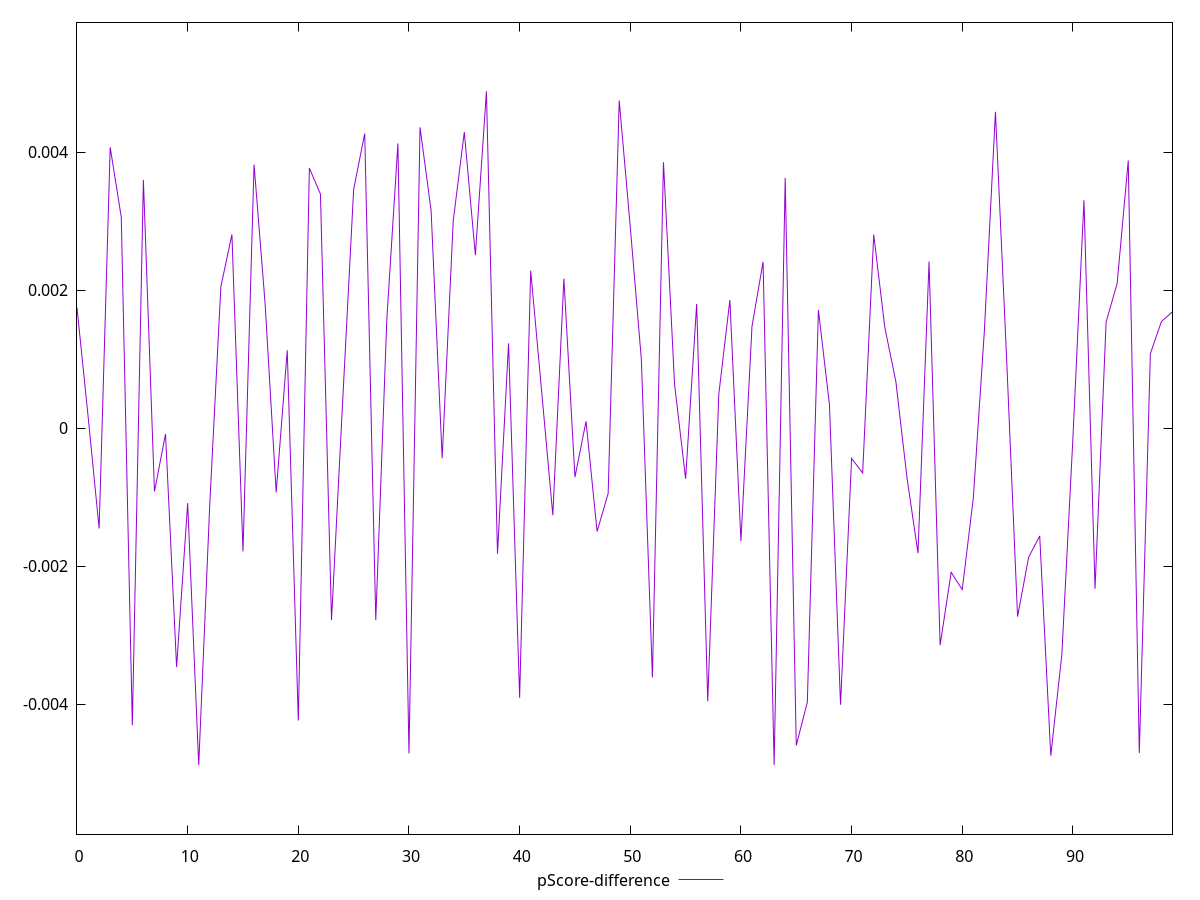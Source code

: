 reset

$pScoreDifference <<EOF
0 0.0017438408943809547
1 0.0001729939306596793
2 -0.001455494788074746
3 0.004069675984425054
4 0.003057192455102737
5 -0.004305759386347446
6 0.0035963622937599526
7 -0.0009190465120870461
8 -0.00008682793382017162
9 -0.003461851911877062
10 -0.0010871520033372273
11 -0.00488483911151209
12 -0.001099614757866121
13 0.002047964673197473
14 0.0028068889805996818
15 -0.0017869267395688448
16 0.0038202020493885054
17 0.0018015145666116783
18 -0.0009317990398452318
19 0.0011281409377949247
20 -0.004238371951538682
21 0.003768329527296674
22 0.0033908085982130576
23 -0.002782824921665419
24 0.0003644562403242353
25 0.0034566579172558842
26 0.0042690935995992225
27 -0.002783331405697892
28 0.0015802745716764297
29 0.004125520225133645
30 -0.004714741726677539
31 0.004358774396414531
32 0.0031497511394042166
33 -0.0004369261006334415
34 0.0030027564063204813
35 0.00428996990103327
36 0.002507508177123835
37 0.004881011348625572
38 -0.0018217717866926744
39 0.0012283570002125273
40 -0.003909376991020546
41 0.0022812409179951143
42 0.0005146201920772364
43 -0.001263002758167311
44 0.0021664112656005208
45 -0.0007109636371519339
46 0.0000981718502040714
47 -0.0014997383937359887
48 -0.0009476985399524962
49 0.00474751357649906
50 0.00291188426044528
51 0.0009984601099272405
52 -0.0036151325284677627
53 0.003852316954609922
54 0.0006384199184401758
55 -0.0007349597760298691
56 0.001798266009671274
57 -0.00395901267877205
58 0.0004915062182694972
59 0.001854421076979149
60 -0.001637000072451971
61 0.0014760432867640567
62 0.002409010570176895
63 -0.004883254487511184
64 0.003624807797112845
65 -0.004599287833066484
66 -0.003972903562345569
67 0.0017111906764673643
68 0.0003380202426535115
69 -0.004009410746507274
70 -0.0004396598765207538
71 -0.0006507849972718083
72 0.002803630462857448
73 0.00146111390680927
74 0.0006748630772640159
75 -0.0007117208184015122
76 -0.0018125538565767763
77 0.002413072609321571
78 -0.003145939558937688
79 -0.002090928511401007
80 -0.0023402546768864496
81 -0.0010138386194576791
82 0.0014092242301434743
83 0.004583031352623529
84 0.001039902559860223
85 -0.002732695387357969
86 -0.0018716203276327448
87 -0.0015631187115415501
88 -0.004747018817890657
89 -0.0032830009861220186
90 -0.00014536985793353607
91 0.003302042356310514
92 -0.0023291601760172913
93 0.0015367902919030205
94 0.002096822742488744
95 0.0038781128157431375
96 -0.0047091045643012745
97 0.0010779537161344221
98 0.0015444941695627878
99 0.0016865303199034287
EOF

set key outside below
set xrange [0:99]
set yrange [-0.00588483911151209:0.005881011348625572]
set trange [-0.00588483911151209:0.005881011348625572]
set terminal svg size 640, 500 enhanced background rgb 'white'
set output "report_00013_2021-02-09T12-04-24.940Z/largest-contentful-paint/samples/pages+cached+noadtech/pScore-difference/values.svg"

plot $pScoreDifference title "pScore-difference" with line

reset
